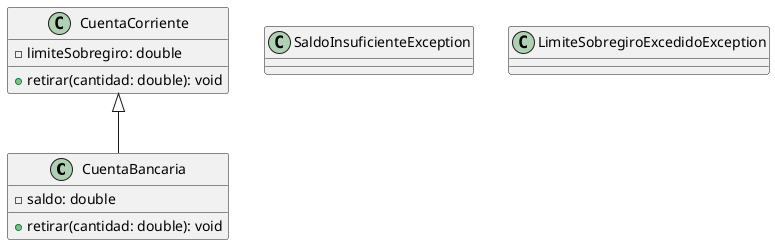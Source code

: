 @startuml

class CuentaBancaria {
    -saldo: double
    +retirar(cantidad: double): void
}

class SaldoInsuficienteException {
}

class CuentaCorriente {
    -limiteSobregiro: double
    +retirar(cantidad: double): void
}

class LimiteSobregiroExcedidoException {
}

CuentaCorriente <|-- CuentaBancaria

@enduml
